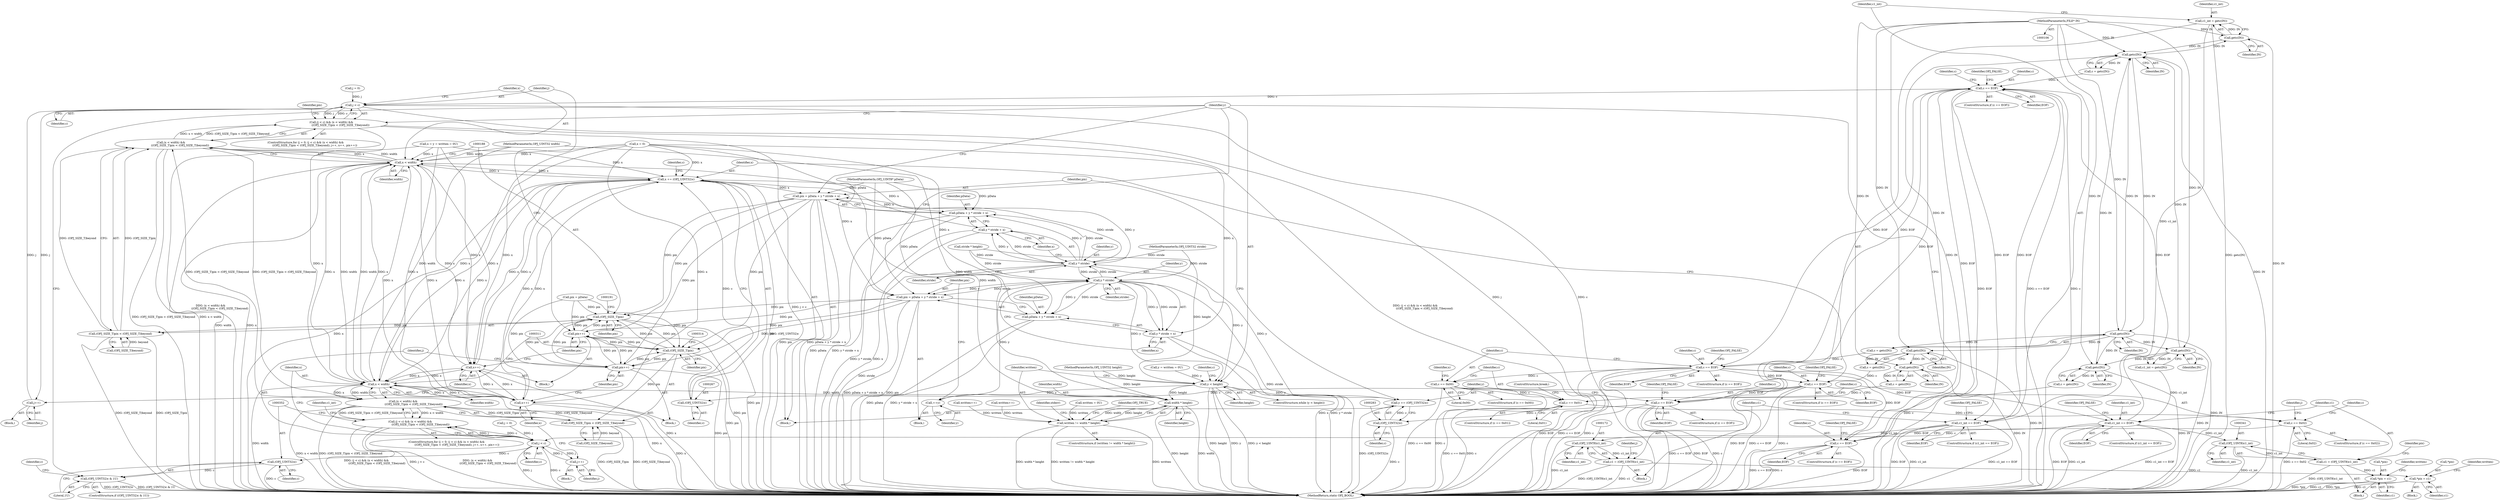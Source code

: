 digraph "0_openjpeg_8ee335227bbcaf1614124046aa25e53d67b11ec3@API" {
"1000158" [label="(Call,c1_int = getc(IN))"];
"1000160" [label="(Call,getc(IN))"];
"1000143" [label="(Call,getc(IN))"];
"1000329" [label="(Call,getc(IN))"];
"1000212" [label="(Call,getc(IN))"];
"1000107" [label="(MethodParameterIn,FILE* IN)"];
"1000271" [label="(Call,getc(IN))"];
"1000255" [label="(Call,getc(IN))"];
"1000358" [label="(Call,getc(IN))"];
"1000163" [label="(Call,c1_int == EOF)"];
"1000146" [label="(Call,c == EOF)"];
"1000179" [label="(Call,j < c)"];
"1000178" [label="(Call,(j < c) && (x < width) &&\n                     ((OPJ_SIZE_T)pix < (OPJ_SIZE_T)beyond))"];
"1000194" [label="(Call,j++)"];
"1000215" [label="(Call,c == EOF)"];
"1000222" [label="(Call,c == 0x00)"];
"1000242" [label="(Call,c == 0x01)"];
"1000249" [label="(Call,c == 0x02)"];
"1000302" [label="(Call,j < c)"];
"1000301" [label="(Call,(j < c) && (x < width) &&\n                        ((OPJ_SIZE_T)pix < (OPJ_SIZE_T)beyond))"];
"1000317" [label="(Call,j++)"];
"1000351" [label="(Call,(OPJ_UINT32)c)"];
"1000350" [label="(Call,(OPJ_UINT32)c & 1U)"];
"1000258" [label="(Call,c == EOF)"];
"1000266" [label="(Call,(OPJ_UINT32)c)"];
"1000264" [label="(Call,x += (OPJ_UINT32)c)"];
"1000183" [label="(Call,x < width)"];
"1000182" [label="(Call,(x < width) &&\n                     ((OPJ_SIZE_T)pix < (OPJ_SIZE_T)beyond))"];
"1000305" [label="(Call,(x < width) &&\n                        ((OPJ_SIZE_T)pix < (OPJ_SIZE_T)beyond))"];
"1000197" [label="(Call,x++)"];
"1000306" [label="(Call,x < width)"];
"1000320" [label="(Call,x++)"];
"1000370" [label="(Call,width * height)"];
"1000368" [label="(Call,written != width * height)"];
"1000285" [label="(Call,pix = pData + y * stride + x)"];
"1000187" [label="(Call,(OPJ_SIZE_T)pix)"];
"1000186" [label="(Call,(OPJ_SIZE_T)pix < (OPJ_SIZE_T)beyond)"];
"1000199" [label="(Call,pix++)"];
"1000310" [label="(Call,(OPJ_SIZE_T)pix)"];
"1000309" [label="(Call,(OPJ_SIZE_T)pix < (OPJ_SIZE_T)beyond)"];
"1000322" [label="(Call,pix++)"];
"1000287" [label="(Call,pData + y * stride + x)"];
"1000289" [label="(Call,y * stride + x)"];
"1000274" [label="(Call,c == EOF)"];
"1000282" [label="(Call,(OPJ_UINT32)c)"];
"1000280" [label="(Call,y += (OPJ_UINT32)c)"];
"1000290" [label="(Call,y * stride)"];
"1000136" [label="(Call,y < height)"];
"1000229" [label="(Call,++y)"];
"1000236" [label="(Call,y * stride)"];
"1000231" [label="(Call,pix = pData + y * stride + x)"];
"1000233" [label="(Call,pData + y * stride + x)"];
"1000235" [label="(Call,y * stride + x)"];
"1000332" [label="(Call,c1_int == EOF)"];
"1000340" [label="(Call,(OPJ_UINT8)c1_int)"];
"1000338" [label="(Call,c1 = (OPJ_UINT8)c1_int)"];
"1000343" [label="(Call,*pix = c1)"];
"1000361" [label="(Call,c == EOF)"];
"1000171" [label="(Call,(OPJ_UINT8)c1_int)"];
"1000169" [label="(Call,c1 = (OPJ_UINT8)c1_int)"];
"1000202" [label="(Call,*pix = c1)"];
"1000224" [label="(Literal,0x00)"];
"1000204" [label="(Identifier,pix)"];
"1000227" [label="(Identifier,x)"];
"1000241" [label="(ControlStructure,if (c == 0x01))"];
"1000226" [label="(Call,x = 0)"];
"1000359" [label="(Identifier,IN)"];
"1000275" [label="(Identifier,c)"];
"1000137" [label="(Identifier,y)"];
"1000279" [label="(Identifier,OPJ_FALSE)"];
"1000252" [label="(Block,)"];
"1000367" [label="(ControlStructure,if (written != width * height))"];
"1000203" [label="(Call,*pix)"];
"1000264" [label="(Call,x += (OPJ_UINT32)c)"];
"1000257" [label="(ControlStructure,if (c == EOF))"];
"1000357" [label="(Identifier,c)"];
"1000187" [label="(Call,(OPJ_SIZE_T)pix)"];
"1000250" [label="(Identifier,c)"];
"1000272" [label="(Identifier,IN)"];
"1000369" [label="(Identifier,written)"];
"1000183" [label="(Call,x < width)"];
"1000201" [label="(Block,)"];
"1000302" [label="(Call,j < c)"];
"1000213" [label="(Identifier,IN)"];
"1000375" [label="(Identifier,stderr)"];
"1000301" [label="(Call,(j < c) && (x < width) &&\n                        ((OPJ_SIZE_T)pix < (OPJ_SIZE_T)beyond))"];
"1000135" [label="(ControlStructure,while (y < height))"];
"1000233" [label="(Call,pData + y * stride + x)"];
"1000332" [label="(Call,c1_int == EOF)"];
"1000260" [label="(Identifier,EOF)"];
"1000175" [label="(Call,j = 0)"];
"1000371" [label="(Identifier,width)"];
"1000298" [label="(Call,j = 0)"];
"1000362" [label="(Identifier,c)"];
"1000180" [label="(Identifier,j)"];
"1000297" [label="(ControlStructure,for (j = 0; (j < c) && (x < width) &&\n                        ((OPJ_SIZE_T)pix < (OPJ_SIZE_T)beyond); j++, x++, pix++))"];
"1000312" [label="(Identifier,pix)"];
"1000109" [label="(MethodParameterIn,OPJ_UINT32 stride)"];
"1000132" [label="(Call,written = 0U)"];
"1000268" [label="(Identifier,c)"];
"1000225" [label="(Block,)"];
"1000308" [label="(Identifier,width)"];
"1000246" [label="(ControlStructure,break;)"];
"1000179" [label="(Call,j < c)"];
"1000322" [label="(Call,pix++)"];
"1000181" [label="(Identifier,c)"];
"1000222" [label="(Call,c == 0x00)"];
"1000316" [label="(Block,)"];
"1000270" [label="(Identifier,c)"];
"1000185" [label="(Identifier,width)"];
"1000339" [label="(Identifier,c1)"];
"1000199" [label="(Call,pix++)"];
"1000165" [label="(Identifier,EOF)"];
"1000361" [label="(Call,c == EOF)"];
"1000258" [label="(Call,c == EOF)"];
"1000173" [label="(Identifier,c1_int)"];
"1000330" [label="(Identifier,IN)"];
"1000299" [label="(Identifier,j)"];
"1000194" [label="(Call,j++)"];
"1000265" [label="(Identifier,x)"];
"1000366" [label="(Identifier,OPJ_FALSE)"];
"1000329" [label="(Call,getc(IN))"];
"1000168" [label="(Identifier,OPJ_FALSE)"];
"1000324" [label="(Block,)"];
"1000286" [label="(Identifier,pix)"];
"1000253" [label="(Call,c = getc(IN))"];
"1000381" [label="(MethodReturn,static OPJ_BOOL)"];
"1000212" [label="(Call,getc(IN))"];
"1000333" [label="(Identifier,c1_int)"];
"1000230" [label="(Identifier,y)"];
"1000159" [label="(Identifier,c1_int)"];
"1000198" [label="(Identifier,x)"];
"1000162" [label="(ControlStructure,if (c1_int == EOF))"];
"1000327" [label="(Call,c1_int = getc(IN))"];
"1000217" [label="(Identifier,EOF)"];
"1000138" [label="(Identifier,height)"];
"1000144" [label="(Identifier,IN)"];
"1000229" [label="(Call,++y)"];
"1000345" [label="(Identifier,pix)"];
"1000259" [label="(Identifier,c)"];
"1000189" [label="(Identifier,pix)"];
"1000107" [label="(MethodParameterIn,FILE* IN)"];
"1000235" [label="(Call,y * stride + x)"];
"1000306" [label="(Call,x < width)"];
"1000242" [label="(Call,c == 0x01)"];
"1000323" [label="(Identifier,pix)"];
"1000282" [label="(Call,(OPJ_UINT32)c)"];
"1000284" [label="(Identifier,c)"];
"1000148" [label="(Identifier,EOF)"];
"1000153" [label="(Identifier,c)"];
"1000350" [label="(Call,(OPJ_UINT32)c & 1U)"];
"1000303" [label="(Identifier,j)"];
"1000287" [label="(Call,pData + y * stride + x)"];
"1000232" [label="(Identifier,pix)"];
"1000154" [label="(Block,)"];
"1000334" [label="(Identifier,EOF)"];
"1000305" [label="(Call,(x < width) &&\n                        ((OPJ_SIZE_T)pix < (OPJ_SIZE_T)beyond))"];
"1000216" [label="(Identifier,c)"];
"1000151" [label="(Identifier,OPJ_FALSE)"];
"1000169" [label="(Call,c1 = (OPJ_UINT8)c1_int)"];
"1000263" [label="(Identifier,OPJ_FALSE)"];
"1000143" [label="(Call,getc(IN))"];
"1000190" [label="(Call,(OPJ_SIZE_T)beyond)"];
"1000161" [label="(Identifier,IN)"];
"1000254" [label="(Identifier,c)"];
"1000285" [label="(Call,pix = pData + y * stride + x)"];
"1000291" [label="(Identifier,y)"];
"1000141" [label="(Call,c = getc(IN))"];
"1000200" [label="(Identifier,pix)"];
"1000186" [label="(Call,(OPJ_SIZE_T)pix < (OPJ_SIZE_T)beyond)"];
"1000184" [label="(Identifier,x)"];
"1000309" [label="(Call,(OPJ_SIZE_T)pix < (OPJ_SIZE_T)beyond)"];
"1000195" [label="(Identifier,j)"];
"1000342" [label="(Identifier,c1_int)"];
"1000343" [label="(Call,*pix = c1)"];
"1000380" [label="(Identifier,OPJ_TRUE)"];
"1000337" [label="(Identifier,OPJ_FALSE)"];
"1000292" [label="(Identifier,stride)"];
"1000142" [label="(Identifier,c)"];
"1000110" [label="(MethodParameterIn,OPJ_UINT32 width)"];
"1000269" [label="(Call,c = getc(IN))"];
"1000266" [label="(Call,(OPJ_UINT32)c)"];
"1000344" [label="(Call,*pix)"];
"1000234" [label="(Identifier,pData)"];
"1000108" [label="(MethodParameterIn,OPJ_UINT8* pData)"];
"1000197" [label="(Call,x++)"];
"1000248" [label="(ControlStructure,if (c == 0x02))"];
"1000244" [label="(Literal,0x01)"];
"1000318" [label="(Identifier,j)"];
"1000363" [label="(Identifier,EOF)"];
"1000176" [label="(Identifier,j)"];
"1000170" [label="(Identifier,c1)"];
"1000146" [label="(Call,c == EOF)"];
"1000351" [label="(Call,(OPJ_UINT32)c)"];
"1000290" [label="(Call,y * stride)"];
"1000158" [label="(Call,c1_int = getc(IN))"];
"1000196" [label="(Block,)"];
"1000346" [label="(Identifier,c1)"];
"1000271" [label="(Call,getc(IN))"];
"1000163" [label="(Call,c1_int == EOF)"];
"1000349" [label="(ControlStructure,if ((OPJ_UINT32)c & 1U))"];
"1000238" [label="(Identifier,stride)"];
"1000293" [label="(Identifier,x)"];
"1000223" [label="(Identifier,c)"];
"1000304" [label="(Identifier,c)"];
"1000122" [label="(Call,stride * height)"];
"1000147" [label="(Identifier,c)"];
"1000193" [label="(Block,)"];
"1000276" [label="(Identifier,EOF)"];
"1000207" [label="(Identifier,written)"];
"1000320" [label="(Call,x++)"];
"1000347" [label="(Call,written++)"];
"1000255" [label="(Call,getc(IN))"];
"1000288" [label="(Identifier,pData)"];
"1000338" [label="(Call,c1 = (OPJ_UINT8)c1_int)"];
"1000289" [label="(Call,y * stride + x)"];
"1000239" [label="(Identifier,x)"];
"1000280" [label="(Call,y += (OPJ_UINT32)c)"];
"1000128" [label="(Call,x = y = written = 0U)"];
"1000348" [label="(Identifier,written)"];
"1000321" [label="(Identifier,x)"];
"1000372" [label="(Identifier,height)"];
"1000220" [label="(Identifier,OPJ_FALSE)"];
"1000313" [label="(Call,(OPJ_SIZE_T)beyond)"];
"1000210" [label="(Call,c = getc(IN))"];
"1000368" [label="(Call,written != width * height)"];
"1000125" [label="(Call,pix = pData)"];
"1000354" [label="(Literal,1U)"];
"1000164" [label="(Identifier,c1_int)"];
"1000174" [label="(ControlStructure,for (j = 0; (j < c) && (x < width) &&\n                     ((OPJ_SIZE_T)pix < (OPJ_SIZE_T)beyond); j++, x++, pix++))"];
"1000182" [label="(Call,(x < width) &&\n                     ((OPJ_SIZE_T)pix < (OPJ_SIZE_T)beyond))"];
"1000251" [label="(Literal,0x02)"];
"1000256" [label="(Identifier,IN)"];
"1000145" [label="(ControlStructure,if (c == EOF))"];
"1000171" [label="(Call,(OPJ_UINT8)c1_int)"];
"1000214" [label="(ControlStructure,if (c == EOF))"];
"1000178" [label="(Call,(j < c) && (x < width) &&\n                     ((OPJ_SIZE_T)pix < (OPJ_SIZE_T)beyond))"];
"1000130" [label="(Call,y = written = 0U)"];
"1000281" [label="(Identifier,y)"];
"1000205" [label="(Identifier,c1)"];
"1000236" [label="(Call,y * stride)"];
"1000328" [label="(Identifier,c1_int)"];
"1000249" [label="(Call,c == 0x02)"];
"1000370" [label="(Call,width * height)"];
"1000356" [label="(Call,c = getc(IN))"];
"1000358" [label="(Call,getc(IN))"];
"1000111" [label="(MethodParameterIn,OPJ_UINT32 height)"];
"1000221" [label="(ControlStructure,if (c == 0x00))"];
"1000231" [label="(Call,pix = pData + y * stride + x)"];
"1000273" [label="(ControlStructure,if (c == EOF))"];
"1000215" [label="(Call,c == EOF)"];
"1000237" [label="(Identifier,y)"];
"1000206" [label="(Call,written++)"];
"1000319" [label="(Block,)"];
"1000331" [label="(ControlStructure,if (c1_int == EOF))"];
"1000243" [label="(Identifier,c)"];
"1000340" [label="(Call,(OPJ_UINT8)c1_int)"];
"1000317" [label="(Call,j++)"];
"1000360" [label="(ControlStructure,if (c == EOF))"];
"1000160" [label="(Call,getc(IN))"];
"1000307" [label="(Identifier,x)"];
"1000353" [label="(Identifier,c)"];
"1000202" [label="(Call,*pix = c1)"];
"1000274" [label="(Call,c == EOF)"];
"1000310" [label="(Call,(OPJ_SIZE_T)pix)"];
"1000136" [label="(Call,y < height)"];
"1000158" -> "1000154"  [label="AST: "];
"1000158" -> "1000160"  [label="CFG: "];
"1000159" -> "1000158"  [label="AST: "];
"1000160" -> "1000158"  [label="AST: "];
"1000164" -> "1000158"  [label="CFG: "];
"1000158" -> "1000381"  [label="DDG: getc(IN)"];
"1000160" -> "1000158"  [label="DDG: IN"];
"1000158" -> "1000163"  [label="DDG: c1_int"];
"1000160" -> "1000161"  [label="CFG: "];
"1000161" -> "1000160"  [label="AST: "];
"1000160" -> "1000381"  [label="DDG: IN"];
"1000160" -> "1000143"  [label="DDG: IN"];
"1000143" -> "1000160"  [label="DDG: IN"];
"1000107" -> "1000160"  [label="DDG: IN"];
"1000143" -> "1000141"  [label="AST: "];
"1000143" -> "1000144"  [label="CFG: "];
"1000144" -> "1000143"  [label="AST: "];
"1000141" -> "1000143"  [label="CFG: "];
"1000143" -> "1000381"  [label="DDG: IN"];
"1000143" -> "1000141"  [label="DDG: IN"];
"1000329" -> "1000143"  [label="DDG: IN"];
"1000212" -> "1000143"  [label="DDG: IN"];
"1000271" -> "1000143"  [label="DDG: IN"];
"1000358" -> "1000143"  [label="DDG: IN"];
"1000107" -> "1000143"  [label="DDG: IN"];
"1000143" -> "1000212"  [label="DDG: IN"];
"1000329" -> "1000327"  [label="AST: "];
"1000329" -> "1000330"  [label="CFG: "];
"1000330" -> "1000329"  [label="AST: "];
"1000327" -> "1000329"  [label="CFG: "];
"1000329" -> "1000381"  [label="DDG: IN"];
"1000329" -> "1000327"  [label="DDG: IN"];
"1000212" -> "1000329"  [label="DDG: IN"];
"1000107" -> "1000329"  [label="DDG: IN"];
"1000329" -> "1000358"  [label="DDG: IN"];
"1000212" -> "1000210"  [label="AST: "];
"1000212" -> "1000213"  [label="CFG: "];
"1000213" -> "1000212"  [label="AST: "];
"1000210" -> "1000212"  [label="CFG: "];
"1000212" -> "1000381"  [label="DDG: IN"];
"1000212" -> "1000210"  [label="DDG: IN"];
"1000107" -> "1000212"  [label="DDG: IN"];
"1000212" -> "1000255"  [label="DDG: IN"];
"1000212" -> "1000358"  [label="DDG: IN"];
"1000107" -> "1000106"  [label="AST: "];
"1000107" -> "1000381"  [label="DDG: IN"];
"1000107" -> "1000255"  [label="DDG: IN"];
"1000107" -> "1000271"  [label="DDG: IN"];
"1000107" -> "1000358"  [label="DDG: IN"];
"1000271" -> "1000269"  [label="AST: "];
"1000271" -> "1000272"  [label="CFG: "];
"1000272" -> "1000271"  [label="AST: "];
"1000269" -> "1000271"  [label="CFG: "];
"1000271" -> "1000381"  [label="DDG: IN"];
"1000271" -> "1000269"  [label="DDG: IN"];
"1000255" -> "1000271"  [label="DDG: IN"];
"1000255" -> "1000253"  [label="AST: "];
"1000255" -> "1000256"  [label="CFG: "];
"1000256" -> "1000255"  [label="AST: "];
"1000253" -> "1000255"  [label="CFG: "];
"1000255" -> "1000381"  [label="DDG: IN"];
"1000255" -> "1000253"  [label="DDG: IN"];
"1000358" -> "1000356"  [label="AST: "];
"1000358" -> "1000359"  [label="CFG: "];
"1000359" -> "1000358"  [label="AST: "];
"1000356" -> "1000358"  [label="CFG: "];
"1000358" -> "1000381"  [label="DDG: IN"];
"1000358" -> "1000356"  [label="DDG: IN"];
"1000163" -> "1000162"  [label="AST: "];
"1000163" -> "1000165"  [label="CFG: "];
"1000164" -> "1000163"  [label="AST: "];
"1000165" -> "1000163"  [label="AST: "];
"1000168" -> "1000163"  [label="CFG: "];
"1000170" -> "1000163"  [label="CFG: "];
"1000163" -> "1000381"  [label="DDG: c1_int"];
"1000163" -> "1000381"  [label="DDG: c1_int == EOF"];
"1000163" -> "1000381"  [label="DDG: EOF"];
"1000163" -> "1000146"  [label="DDG: EOF"];
"1000146" -> "1000163"  [label="DDG: EOF"];
"1000163" -> "1000171"  [label="DDG: c1_int"];
"1000146" -> "1000145"  [label="AST: "];
"1000146" -> "1000148"  [label="CFG: "];
"1000147" -> "1000146"  [label="AST: "];
"1000148" -> "1000146"  [label="AST: "];
"1000151" -> "1000146"  [label="CFG: "];
"1000153" -> "1000146"  [label="CFG: "];
"1000146" -> "1000381"  [label="DDG: EOF"];
"1000146" -> "1000381"  [label="DDG: c == EOF"];
"1000146" -> "1000381"  [label="DDG: c"];
"1000141" -> "1000146"  [label="DDG: c"];
"1000332" -> "1000146"  [label="DDG: EOF"];
"1000215" -> "1000146"  [label="DDG: EOF"];
"1000274" -> "1000146"  [label="DDG: EOF"];
"1000361" -> "1000146"  [label="DDG: EOF"];
"1000146" -> "1000179"  [label="DDG: c"];
"1000146" -> "1000215"  [label="DDG: EOF"];
"1000179" -> "1000178"  [label="AST: "];
"1000179" -> "1000181"  [label="CFG: "];
"1000180" -> "1000179"  [label="AST: "];
"1000181" -> "1000179"  [label="AST: "];
"1000184" -> "1000179"  [label="CFG: "];
"1000178" -> "1000179"  [label="CFG: "];
"1000179" -> "1000381"  [label="DDG: c"];
"1000179" -> "1000381"  [label="DDG: j"];
"1000179" -> "1000178"  [label="DDG: j"];
"1000179" -> "1000178"  [label="DDG: c"];
"1000194" -> "1000179"  [label="DDG: j"];
"1000175" -> "1000179"  [label="DDG: j"];
"1000179" -> "1000194"  [label="DDG: j"];
"1000178" -> "1000174"  [label="AST: "];
"1000178" -> "1000182"  [label="CFG: "];
"1000182" -> "1000178"  [label="AST: "];
"1000137" -> "1000178"  [label="CFG: "];
"1000204" -> "1000178"  [label="CFG: "];
"1000178" -> "1000381"  [label="DDG: (x < width) &&\n                     ((OPJ_SIZE_T)pix < (OPJ_SIZE_T)beyond)"];
"1000178" -> "1000381"  [label="DDG: (j < c) && (x < width) &&\n                     ((OPJ_SIZE_T)pix < (OPJ_SIZE_T)beyond)"];
"1000178" -> "1000381"  [label="DDG: j < c"];
"1000182" -> "1000178"  [label="DDG: x < width"];
"1000182" -> "1000178"  [label="DDG: (OPJ_SIZE_T)pix < (OPJ_SIZE_T)beyond"];
"1000194" -> "1000193"  [label="AST: "];
"1000194" -> "1000195"  [label="CFG: "];
"1000195" -> "1000194"  [label="AST: "];
"1000198" -> "1000194"  [label="CFG: "];
"1000215" -> "1000214"  [label="AST: "];
"1000215" -> "1000217"  [label="CFG: "];
"1000216" -> "1000215"  [label="AST: "];
"1000217" -> "1000215"  [label="AST: "];
"1000220" -> "1000215"  [label="CFG: "];
"1000223" -> "1000215"  [label="CFG: "];
"1000215" -> "1000381"  [label="DDG: c"];
"1000215" -> "1000381"  [label="DDG: EOF"];
"1000215" -> "1000381"  [label="DDG: c == EOF"];
"1000210" -> "1000215"  [label="DDG: c"];
"1000215" -> "1000222"  [label="DDG: c"];
"1000215" -> "1000258"  [label="DDG: EOF"];
"1000215" -> "1000332"  [label="DDG: EOF"];
"1000215" -> "1000361"  [label="DDG: EOF"];
"1000222" -> "1000221"  [label="AST: "];
"1000222" -> "1000224"  [label="CFG: "];
"1000223" -> "1000222"  [label="AST: "];
"1000224" -> "1000222"  [label="AST: "];
"1000227" -> "1000222"  [label="CFG: "];
"1000243" -> "1000222"  [label="CFG: "];
"1000222" -> "1000381"  [label="DDG: c"];
"1000222" -> "1000381"  [label="DDG: c == 0x00"];
"1000222" -> "1000242"  [label="DDG: c"];
"1000242" -> "1000241"  [label="AST: "];
"1000242" -> "1000244"  [label="CFG: "];
"1000243" -> "1000242"  [label="AST: "];
"1000244" -> "1000242"  [label="AST: "];
"1000246" -> "1000242"  [label="CFG: "];
"1000250" -> "1000242"  [label="CFG: "];
"1000242" -> "1000381"  [label="DDG: c == 0x01"];
"1000242" -> "1000381"  [label="DDG: c"];
"1000242" -> "1000249"  [label="DDG: c"];
"1000249" -> "1000248"  [label="AST: "];
"1000249" -> "1000251"  [label="CFG: "];
"1000250" -> "1000249"  [label="AST: "];
"1000251" -> "1000249"  [label="AST: "];
"1000254" -> "1000249"  [label="CFG: "];
"1000299" -> "1000249"  [label="CFG: "];
"1000249" -> "1000381"  [label="DDG: c == 0x02"];
"1000249" -> "1000302"  [label="DDG: c"];
"1000302" -> "1000301"  [label="AST: "];
"1000302" -> "1000304"  [label="CFG: "];
"1000303" -> "1000302"  [label="AST: "];
"1000304" -> "1000302"  [label="AST: "];
"1000307" -> "1000302"  [label="CFG: "];
"1000301" -> "1000302"  [label="CFG: "];
"1000302" -> "1000381"  [label="DDG: c"];
"1000302" -> "1000381"  [label="DDG: j"];
"1000302" -> "1000301"  [label="DDG: j"];
"1000302" -> "1000301"  [label="DDG: c"];
"1000317" -> "1000302"  [label="DDG: j"];
"1000298" -> "1000302"  [label="DDG: j"];
"1000302" -> "1000317"  [label="DDG: j"];
"1000302" -> "1000351"  [label="DDG: c"];
"1000301" -> "1000297"  [label="AST: "];
"1000301" -> "1000305"  [label="CFG: "];
"1000305" -> "1000301"  [label="AST: "];
"1000328" -> "1000301"  [label="CFG: "];
"1000352" -> "1000301"  [label="CFG: "];
"1000301" -> "1000381"  [label="DDG: (x < width) &&\n                        ((OPJ_SIZE_T)pix < (OPJ_SIZE_T)beyond)"];
"1000301" -> "1000381"  [label="DDG: (j < c) && (x < width) &&\n                        ((OPJ_SIZE_T)pix < (OPJ_SIZE_T)beyond)"];
"1000301" -> "1000381"  [label="DDG: j < c"];
"1000305" -> "1000301"  [label="DDG: x < width"];
"1000305" -> "1000301"  [label="DDG: (OPJ_SIZE_T)pix < (OPJ_SIZE_T)beyond"];
"1000317" -> "1000316"  [label="AST: "];
"1000317" -> "1000318"  [label="CFG: "];
"1000318" -> "1000317"  [label="AST: "];
"1000321" -> "1000317"  [label="CFG: "];
"1000351" -> "1000350"  [label="AST: "];
"1000351" -> "1000353"  [label="CFG: "];
"1000352" -> "1000351"  [label="AST: "];
"1000353" -> "1000351"  [label="AST: "];
"1000354" -> "1000351"  [label="CFG: "];
"1000351" -> "1000381"  [label="DDG: c"];
"1000351" -> "1000350"  [label="DDG: c"];
"1000350" -> "1000349"  [label="AST: "];
"1000350" -> "1000354"  [label="CFG: "];
"1000354" -> "1000350"  [label="AST: "];
"1000137" -> "1000350"  [label="CFG: "];
"1000357" -> "1000350"  [label="CFG: "];
"1000350" -> "1000381"  [label="DDG: (OPJ_UINT32)c"];
"1000350" -> "1000381"  [label="DDG: (OPJ_UINT32)c & 1U"];
"1000258" -> "1000257"  [label="AST: "];
"1000258" -> "1000260"  [label="CFG: "];
"1000259" -> "1000258"  [label="AST: "];
"1000260" -> "1000258"  [label="AST: "];
"1000263" -> "1000258"  [label="CFG: "];
"1000265" -> "1000258"  [label="CFG: "];
"1000258" -> "1000381"  [label="DDG: c"];
"1000258" -> "1000381"  [label="DDG: EOF"];
"1000258" -> "1000381"  [label="DDG: c == EOF"];
"1000253" -> "1000258"  [label="DDG: c"];
"1000258" -> "1000266"  [label="DDG: c"];
"1000258" -> "1000274"  [label="DDG: EOF"];
"1000266" -> "1000264"  [label="AST: "];
"1000266" -> "1000268"  [label="CFG: "];
"1000267" -> "1000266"  [label="AST: "];
"1000268" -> "1000266"  [label="AST: "];
"1000264" -> "1000266"  [label="CFG: "];
"1000266" -> "1000264"  [label="DDG: c"];
"1000264" -> "1000252"  [label="AST: "];
"1000265" -> "1000264"  [label="AST: "];
"1000270" -> "1000264"  [label="CFG: "];
"1000264" -> "1000381"  [label="DDG: x"];
"1000264" -> "1000381"  [label="DDG: (OPJ_UINT32)c"];
"1000264" -> "1000183"  [label="DDG: x"];
"1000264" -> "1000197"  [label="DDG: x"];
"1000306" -> "1000264"  [label="DDG: x"];
"1000183" -> "1000264"  [label="DDG: x"];
"1000128" -> "1000264"  [label="DDG: x"];
"1000320" -> "1000264"  [label="DDG: x"];
"1000197" -> "1000264"  [label="DDG: x"];
"1000226" -> "1000264"  [label="DDG: x"];
"1000264" -> "1000285"  [label="DDG: x"];
"1000264" -> "1000287"  [label="DDG: x"];
"1000264" -> "1000289"  [label="DDG: x"];
"1000264" -> "1000306"  [label="DDG: x"];
"1000264" -> "1000320"  [label="DDG: x"];
"1000183" -> "1000182"  [label="AST: "];
"1000183" -> "1000185"  [label="CFG: "];
"1000184" -> "1000183"  [label="AST: "];
"1000185" -> "1000183"  [label="AST: "];
"1000188" -> "1000183"  [label="CFG: "];
"1000182" -> "1000183"  [label="CFG: "];
"1000183" -> "1000381"  [label="DDG: width"];
"1000183" -> "1000381"  [label="DDG: x"];
"1000183" -> "1000182"  [label="DDG: x"];
"1000183" -> "1000182"  [label="DDG: width"];
"1000306" -> "1000183"  [label="DDG: x"];
"1000306" -> "1000183"  [label="DDG: width"];
"1000128" -> "1000183"  [label="DDG: x"];
"1000320" -> "1000183"  [label="DDG: x"];
"1000197" -> "1000183"  [label="DDG: x"];
"1000226" -> "1000183"  [label="DDG: x"];
"1000110" -> "1000183"  [label="DDG: width"];
"1000183" -> "1000197"  [label="DDG: x"];
"1000183" -> "1000306"  [label="DDG: x"];
"1000183" -> "1000306"  [label="DDG: width"];
"1000183" -> "1000320"  [label="DDG: x"];
"1000183" -> "1000370"  [label="DDG: width"];
"1000182" -> "1000186"  [label="CFG: "];
"1000186" -> "1000182"  [label="AST: "];
"1000182" -> "1000381"  [label="DDG: (OPJ_SIZE_T)pix < (OPJ_SIZE_T)beyond"];
"1000182" -> "1000381"  [label="DDG: x < width"];
"1000186" -> "1000182"  [label="DDG: (OPJ_SIZE_T)pix"];
"1000186" -> "1000182"  [label="DDG: (OPJ_SIZE_T)beyond"];
"1000305" -> "1000182"  [label="DDG: (OPJ_SIZE_T)pix < (OPJ_SIZE_T)beyond"];
"1000182" -> "1000305"  [label="DDG: (OPJ_SIZE_T)pix < (OPJ_SIZE_T)beyond"];
"1000305" -> "1000306"  [label="CFG: "];
"1000305" -> "1000309"  [label="CFG: "];
"1000306" -> "1000305"  [label="AST: "];
"1000309" -> "1000305"  [label="AST: "];
"1000305" -> "1000381"  [label="DDG: (OPJ_SIZE_T)pix < (OPJ_SIZE_T)beyond"];
"1000305" -> "1000381"  [label="DDG: x < width"];
"1000306" -> "1000305"  [label="DDG: x"];
"1000306" -> "1000305"  [label="DDG: width"];
"1000309" -> "1000305"  [label="DDG: (OPJ_SIZE_T)pix"];
"1000309" -> "1000305"  [label="DDG: (OPJ_SIZE_T)beyond"];
"1000197" -> "1000196"  [label="AST: "];
"1000197" -> "1000198"  [label="CFG: "];
"1000198" -> "1000197"  [label="AST: "];
"1000200" -> "1000197"  [label="CFG: "];
"1000197" -> "1000381"  [label="DDG: x"];
"1000306" -> "1000197"  [label="DDG: x"];
"1000128" -> "1000197"  [label="DDG: x"];
"1000320" -> "1000197"  [label="DDG: x"];
"1000226" -> "1000197"  [label="DDG: x"];
"1000197" -> "1000306"  [label="DDG: x"];
"1000197" -> "1000320"  [label="DDG: x"];
"1000306" -> "1000308"  [label="CFG: "];
"1000307" -> "1000306"  [label="AST: "];
"1000308" -> "1000306"  [label="AST: "];
"1000311" -> "1000306"  [label="CFG: "];
"1000306" -> "1000381"  [label="DDG: x"];
"1000306" -> "1000381"  [label="DDG: width"];
"1000128" -> "1000306"  [label="DDG: x"];
"1000320" -> "1000306"  [label="DDG: x"];
"1000226" -> "1000306"  [label="DDG: x"];
"1000110" -> "1000306"  [label="DDG: width"];
"1000306" -> "1000320"  [label="DDG: x"];
"1000306" -> "1000370"  [label="DDG: width"];
"1000320" -> "1000319"  [label="AST: "];
"1000320" -> "1000321"  [label="CFG: "];
"1000321" -> "1000320"  [label="AST: "];
"1000323" -> "1000320"  [label="CFG: "];
"1000320" -> "1000381"  [label="DDG: x"];
"1000128" -> "1000320"  [label="DDG: x"];
"1000226" -> "1000320"  [label="DDG: x"];
"1000370" -> "1000368"  [label="AST: "];
"1000370" -> "1000372"  [label="CFG: "];
"1000371" -> "1000370"  [label="AST: "];
"1000372" -> "1000370"  [label="AST: "];
"1000368" -> "1000370"  [label="CFG: "];
"1000370" -> "1000381"  [label="DDG: height"];
"1000370" -> "1000381"  [label="DDG: width"];
"1000370" -> "1000368"  [label="DDG: width"];
"1000370" -> "1000368"  [label="DDG: height"];
"1000110" -> "1000370"  [label="DDG: width"];
"1000136" -> "1000370"  [label="DDG: height"];
"1000111" -> "1000370"  [label="DDG: height"];
"1000368" -> "1000367"  [label="AST: "];
"1000369" -> "1000368"  [label="AST: "];
"1000375" -> "1000368"  [label="CFG: "];
"1000380" -> "1000368"  [label="CFG: "];
"1000368" -> "1000381"  [label="DDG: written"];
"1000368" -> "1000381"  [label="DDG: width * height"];
"1000368" -> "1000381"  [label="DDG: written != width * height"];
"1000347" -> "1000368"  [label="DDG: written"];
"1000206" -> "1000368"  [label="DDG: written"];
"1000132" -> "1000368"  [label="DDG: written"];
"1000285" -> "1000252"  [label="AST: "];
"1000285" -> "1000287"  [label="CFG: "];
"1000286" -> "1000285"  [label="AST: "];
"1000287" -> "1000285"  [label="AST: "];
"1000137" -> "1000285"  [label="CFG: "];
"1000285" -> "1000381"  [label="DDG: pix"];
"1000285" -> "1000381"  [label="DDG: pData + y * stride + x"];
"1000285" -> "1000187"  [label="DDG: pix"];
"1000285" -> "1000199"  [label="DDG: pix"];
"1000108" -> "1000285"  [label="DDG: pData"];
"1000290" -> "1000285"  [label="DDG: y"];
"1000290" -> "1000285"  [label="DDG: stride"];
"1000285" -> "1000310"  [label="DDG: pix"];
"1000285" -> "1000322"  [label="DDG: pix"];
"1000187" -> "1000186"  [label="AST: "];
"1000187" -> "1000189"  [label="CFG: "];
"1000188" -> "1000187"  [label="AST: "];
"1000189" -> "1000187"  [label="AST: "];
"1000191" -> "1000187"  [label="CFG: "];
"1000187" -> "1000381"  [label="DDG: pix"];
"1000187" -> "1000186"  [label="DDG: pix"];
"1000310" -> "1000187"  [label="DDG: pix"];
"1000199" -> "1000187"  [label="DDG: pix"];
"1000231" -> "1000187"  [label="DDG: pix"];
"1000322" -> "1000187"  [label="DDG: pix"];
"1000125" -> "1000187"  [label="DDG: pix"];
"1000187" -> "1000199"  [label="DDG: pix"];
"1000187" -> "1000310"  [label="DDG: pix"];
"1000187" -> "1000322"  [label="DDG: pix"];
"1000186" -> "1000190"  [label="CFG: "];
"1000190" -> "1000186"  [label="AST: "];
"1000186" -> "1000381"  [label="DDG: (OPJ_SIZE_T)pix"];
"1000186" -> "1000381"  [label="DDG: (OPJ_SIZE_T)beyond"];
"1000190" -> "1000186"  [label="DDG: beyond"];
"1000199" -> "1000196"  [label="AST: "];
"1000199" -> "1000200"  [label="CFG: "];
"1000200" -> "1000199"  [label="AST: "];
"1000180" -> "1000199"  [label="CFG: "];
"1000199" -> "1000381"  [label="DDG: pix"];
"1000310" -> "1000199"  [label="DDG: pix"];
"1000231" -> "1000199"  [label="DDG: pix"];
"1000322" -> "1000199"  [label="DDG: pix"];
"1000125" -> "1000199"  [label="DDG: pix"];
"1000199" -> "1000310"  [label="DDG: pix"];
"1000199" -> "1000322"  [label="DDG: pix"];
"1000310" -> "1000309"  [label="AST: "];
"1000310" -> "1000312"  [label="CFG: "];
"1000311" -> "1000310"  [label="AST: "];
"1000312" -> "1000310"  [label="AST: "];
"1000314" -> "1000310"  [label="CFG: "];
"1000310" -> "1000381"  [label="DDG: pix"];
"1000310" -> "1000309"  [label="DDG: pix"];
"1000231" -> "1000310"  [label="DDG: pix"];
"1000322" -> "1000310"  [label="DDG: pix"];
"1000125" -> "1000310"  [label="DDG: pix"];
"1000310" -> "1000322"  [label="DDG: pix"];
"1000309" -> "1000313"  [label="CFG: "];
"1000313" -> "1000309"  [label="AST: "];
"1000309" -> "1000381"  [label="DDG: (OPJ_SIZE_T)pix"];
"1000309" -> "1000381"  [label="DDG: (OPJ_SIZE_T)beyond"];
"1000313" -> "1000309"  [label="DDG: beyond"];
"1000322" -> "1000319"  [label="AST: "];
"1000322" -> "1000323"  [label="CFG: "];
"1000323" -> "1000322"  [label="AST: "];
"1000303" -> "1000322"  [label="CFG: "];
"1000322" -> "1000381"  [label="DDG: pix"];
"1000231" -> "1000322"  [label="DDG: pix"];
"1000125" -> "1000322"  [label="DDG: pix"];
"1000287" -> "1000289"  [label="CFG: "];
"1000288" -> "1000287"  [label="AST: "];
"1000289" -> "1000287"  [label="AST: "];
"1000287" -> "1000381"  [label="DDG: y * stride + x"];
"1000287" -> "1000381"  [label="DDG: pData"];
"1000108" -> "1000287"  [label="DDG: pData"];
"1000290" -> "1000287"  [label="DDG: y"];
"1000290" -> "1000287"  [label="DDG: stride"];
"1000289" -> "1000293"  [label="CFG: "];
"1000290" -> "1000289"  [label="AST: "];
"1000293" -> "1000289"  [label="AST: "];
"1000289" -> "1000381"  [label="DDG: y * stride"];
"1000289" -> "1000381"  [label="DDG: x"];
"1000290" -> "1000289"  [label="DDG: y"];
"1000290" -> "1000289"  [label="DDG: stride"];
"1000274" -> "1000273"  [label="AST: "];
"1000274" -> "1000276"  [label="CFG: "];
"1000275" -> "1000274"  [label="AST: "];
"1000276" -> "1000274"  [label="AST: "];
"1000279" -> "1000274"  [label="CFG: "];
"1000281" -> "1000274"  [label="CFG: "];
"1000274" -> "1000381"  [label="DDG: c"];
"1000274" -> "1000381"  [label="DDG: c == EOF"];
"1000274" -> "1000381"  [label="DDG: EOF"];
"1000269" -> "1000274"  [label="DDG: c"];
"1000274" -> "1000282"  [label="DDG: c"];
"1000282" -> "1000280"  [label="AST: "];
"1000282" -> "1000284"  [label="CFG: "];
"1000283" -> "1000282"  [label="AST: "];
"1000284" -> "1000282"  [label="AST: "];
"1000280" -> "1000282"  [label="CFG: "];
"1000282" -> "1000381"  [label="DDG: c"];
"1000282" -> "1000280"  [label="DDG: c"];
"1000280" -> "1000252"  [label="AST: "];
"1000281" -> "1000280"  [label="AST: "];
"1000286" -> "1000280"  [label="CFG: "];
"1000280" -> "1000381"  [label="DDG: (OPJ_UINT32)c"];
"1000136" -> "1000280"  [label="DDG: y"];
"1000280" -> "1000290"  [label="DDG: y"];
"1000290" -> "1000292"  [label="CFG: "];
"1000291" -> "1000290"  [label="AST: "];
"1000292" -> "1000290"  [label="AST: "];
"1000293" -> "1000290"  [label="CFG: "];
"1000290" -> "1000381"  [label="DDG: stride"];
"1000290" -> "1000136"  [label="DDG: y"];
"1000290" -> "1000236"  [label="DDG: stride"];
"1000236" -> "1000290"  [label="DDG: stride"];
"1000122" -> "1000290"  [label="DDG: stride"];
"1000109" -> "1000290"  [label="DDG: stride"];
"1000136" -> "1000135"  [label="AST: "];
"1000136" -> "1000138"  [label="CFG: "];
"1000137" -> "1000136"  [label="AST: "];
"1000138" -> "1000136"  [label="AST: "];
"1000142" -> "1000136"  [label="CFG: "];
"1000369" -> "1000136"  [label="CFG: "];
"1000136" -> "1000381"  [label="DDG: y < height"];
"1000136" -> "1000381"  [label="DDG: height"];
"1000136" -> "1000381"  [label="DDG: y"];
"1000236" -> "1000136"  [label="DDG: y"];
"1000130" -> "1000136"  [label="DDG: y"];
"1000122" -> "1000136"  [label="DDG: height"];
"1000111" -> "1000136"  [label="DDG: height"];
"1000136" -> "1000229"  [label="DDG: y"];
"1000229" -> "1000225"  [label="AST: "];
"1000229" -> "1000230"  [label="CFG: "];
"1000230" -> "1000229"  [label="AST: "];
"1000232" -> "1000229"  [label="CFG: "];
"1000229" -> "1000236"  [label="DDG: y"];
"1000236" -> "1000235"  [label="AST: "];
"1000236" -> "1000238"  [label="CFG: "];
"1000237" -> "1000236"  [label="AST: "];
"1000238" -> "1000236"  [label="AST: "];
"1000239" -> "1000236"  [label="CFG: "];
"1000236" -> "1000381"  [label="DDG: stride"];
"1000236" -> "1000231"  [label="DDG: y"];
"1000236" -> "1000231"  [label="DDG: stride"];
"1000236" -> "1000233"  [label="DDG: y"];
"1000236" -> "1000233"  [label="DDG: stride"];
"1000236" -> "1000235"  [label="DDG: y"];
"1000236" -> "1000235"  [label="DDG: stride"];
"1000122" -> "1000236"  [label="DDG: stride"];
"1000109" -> "1000236"  [label="DDG: stride"];
"1000231" -> "1000225"  [label="AST: "];
"1000231" -> "1000233"  [label="CFG: "];
"1000232" -> "1000231"  [label="AST: "];
"1000233" -> "1000231"  [label="AST: "];
"1000137" -> "1000231"  [label="CFG: "];
"1000231" -> "1000381"  [label="DDG: pData + y * stride + x"];
"1000231" -> "1000381"  [label="DDG: pix"];
"1000108" -> "1000231"  [label="DDG: pData"];
"1000226" -> "1000231"  [label="DDG: x"];
"1000233" -> "1000235"  [label="CFG: "];
"1000234" -> "1000233"  [label="AST: "];
"1000235" -> "1000233"  [label="AST: "];
"1000233" -> "1000381"  [label="DDG: y * stride + x"];
"1000233" -> "1000381"  [label="DDG: pData"];
"1000108" -> "1000233"  [label="DDG: pData"];
"1000226" -> "1000233"  [label="DDG: x"];
"1000235" -> "1000239"  [label="CFG: "];
"1000239" -> "1000235"  [label="AST: "];
"1000235" -> "1000381"  [label="DDG: y * stride"];
"1000235" -> "1000381"  [label="DDG: x"];
"1000226" -> "1000235"  [label="DDG: x"];
"1000332" -> "1000331"  [label="AST: "];
"1000332" -> "1000334"  [label="CFG: "];
"1000333" -> "1000332"  [label="AST: "];
"1000334" -> "1000332"  [label="AST: "];
"1000337" -> "1000332"  [label="CFG: "];
"1000339" -> "1000332"  [label="CFG: "];
"1000332" -> "1000381"  [label="DDG: EOF"];
"1000332" -> "1000381"  [label="DDG: c1_int"];
"1000332" -> "1000381"  [label="DDG: c1_int == EOF"];
"1000327" -> "1000332"  [label="DDG: c1_int"];
"1000332" -> "1000340"  [label="DDG: c1_int"];
"1000332" -> "1000361"  [label="DDG: EOF"];
"1000340" -> "1000338"  [label="AST: "];
"1000340" -> "1000342"  [label="CFG: "];
"1000341" -> "1000340"  [label="AST: "];
"1000342" -> "1000340"  [label="AST: "];
"1000338" -> "1000340"  [label="CFG: "];
"1000340" -> "1000381"  [label="DDG: c1_int"];
"1000340" -> "1000338"  [label="DDG: c1_int"];
"1000338" -> "1000324"  [label="AST: "];
"1000339" -> "1000338"  [label="AST: "];
"1000345" -> "1000338"  [label="CFG: "];
"1000338" -> "1000381"  [label="DDG: (OPJ_UINT8)c1_int"];
"1000338" -> "1000343"  [label="DDG: c1"];
"1000343" -> "1000324"  [label="AST: "];
"1000343" -> "1000346"  [label="CFG: "];
"1000344" -> "1000343"  [label="AST: "];
"1000346" -> "1000343"  [label="AST: "];
"1000348" -> "1000343"  [label="CFG: "];
"1000343" -> "1000381"  [label="DDG: *pix"];
"1000343" -> "1000381"  [label="DDG: c1"];
"1000361" -> "1000360"  [label="AST: "];
"1000361" -> "1000363"  [label="CFG: "];
"1000362" -> "1000361"  [label="AST: "];
"1000363" -> "1000361"  [label="AST: "];
"1000137" -> "1000361"  [label="CFG: "];
"1000366" -> "1000361"  [label="CFG: "];
"1000361" -> "1000381"  [label="DDG: c == EOF"];
"1000361" -> "1000381"  [label="DDG: c"];
"1000361" -> "1000381"  [label="DDG: EOF"];
"1000356" -> "1000361"  [label="DDG: c"];
"1000171" -> "1000169"  [label="AST: "];
"1000171" -> "1000173"  [label="CFG: "];
"1000172" -> "1000171"  [label="AST: "];
"1000173" -> "1000171"  [label="AST: "];
"1000169" -> "1000171"  [label="CFG: "];
"1000171" -> "1000381"  [label="DDG: c1_int"];
"1000171" -> "1000169"  [label="DDG: c1_int"];
"1000169" -> "1000154"  [label="AST: "];
"1000170" -> "1000169"  [label="AST: "];
"1000176" -> "1000169"  [label="CFG: "];
"1000169" -> "1000381"  [label="DDG: (OPJ_UINT8)c1_int"];
"1000169" -> "1000381"  [label="DDG: c1"];
"1000169" -> "1000202"  [label="DDG: c1"];
"1000202" -> "1000201"  [label="AST: "];
"1000202" -> "1000205"  [label="CFG: "];
"1000203" -> "1000202"  [label="AST: "];
"1000205" -> "1000202"  [label="AST: "];
"1000207" -> "1000202"  [label="CFG: "];
"1000202" -> "1000381"  [label="DDG: *pix"];
"1000202" -> "1000381"  [label="DDG: c1"];
}
